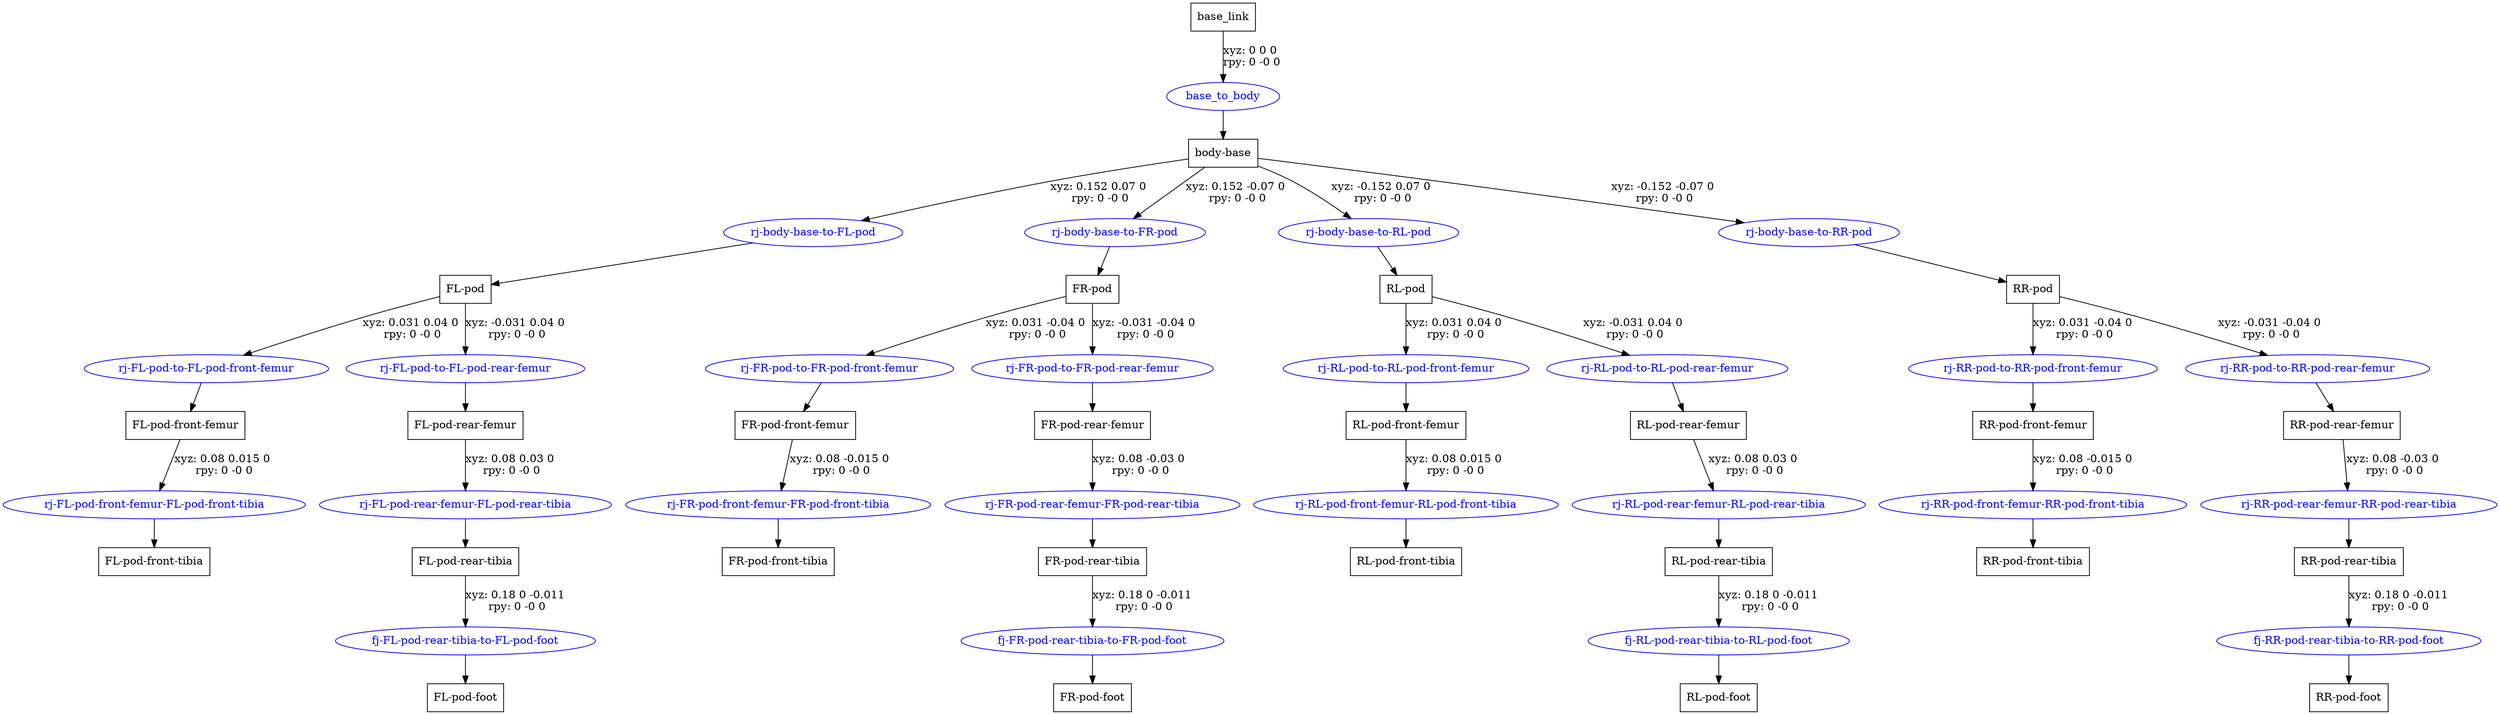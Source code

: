 digraph G {
node [shape=box];
"base_link" [label="base_link"];
"body-base" [label="body-base"];
"FL-pod" [label="FL-pod"];
"FL-pod-front-femur" [label="FL-pod-front-femur"];
"FL-pod-front-tibia" [label="FL-pod-front-tibia"];
"FL-pod-rear-femur" [label="FL-pod-rear-femur"];
"FL-pod-rear-tibia" [label="FL-pod-rear-tibia"];
"FL-pod-foot" [label="FL-pod-foot"];
"FR-pod" [label="FR-pod"];
"FR-pod-front-femur" [label="FR-pod-front-femur"];
"FR-pod-front-tibia" [label="FR-pod-front-tibia"];
"FR-pod-rear-femur" [label="FR-pod-rear-femur"];
"FR-pod-rear-tibia" [label="FR-pod-rear-tibia"];
"FR-pod-foot" [label="FR-pod-foot"];
"RL-pod" [label="RL-pod"];
"RL-pod-front-femur" [label="RL-pod-front-femur"];
"RL-pod-front-tibia" [label="RL-pod-front-tibia"];
"RL-pod-rear-femur" [label="RL-pod-rear-femur"];
"RL-pod-rear-tibia" [label="RL-pod-rear-tibia"];
"RL-pod-foot" [label="RL-pod-foot"];
"RR-pod" [label="RR-pod"];
"RR-pod-front-femur" [label="RR-pod-front-femur"];
"RR-pod-front-tibia" [label="RR-pod-front-tibia"];
"RR-pod-rear-femur" [label="RR-pod-rear-femur"];
"RR-pod-rear-tibia" [label="RR-pod-rear-tibia"];
"RR-pod-foot" [label="RR-pod-foot"];
node [shape=ellipse, color=blue, fontcolor=blue];
"base_link" -> "base_to_body" [label="xyz: 0 0 0 \nrpy: 0 -0 0"]
"base_to_body" -> "body-base"
"body-base" -> "rj-body-base-to-FL-pod" [label="xyz: 0.152 0.07 0 \nrpy: 0 -0 0"]
"rj-body-base-to-FL-pod" -> "FL-pod"
"FL-pod" -> "rj-FL-pod-to-FL-pod-front-femur" [label="xyz: 0.031 0.04 0 \nrpy: 0 -0 0"]
"rj-FL-pod-to-FL-pod-front-femur" -> "FL-pod-front-femur"
"FL-pod-front-femur" -> "rj-FL-pod-front-femur-FL-pod-front-tibia" [label="xyz: 0.08 0.015 0 \nrpy: 0 -0 0"]
"rj-FL-pod-front-femur-FL-pod-front-tibia" -> "FL-pod-front-tibia"
"FL-pod" -> "rj-FL-pod-to-FL-pod-rear-femur" [label="xyz: -0.031 0.04 0 \nrpy: 0 -0 0"]
"rj-FL-pod-to-FL-pod-rear-femur" -> "FL-pod-rear-femur"
"FL-pod-rear-femur" -> "rj-FL-pod-rear-femur-FL-pod-rear-tibia" [label="xyz: 0.08 0.03 0 \nrpy: 0 -0 0"]
"rj-FL-pod-rear-femur-FL-pod-rear-tibia" -> "FL-pod-rear-tibia"
"FL-pod-rear-tibia" -> "fj-FL-pod-rear-tibia-to-FL-pod-foot" [label="xyz: 0.18 0 -0.011 \nrpy: 0 -0 0"]
"fj-FL-pod-rear-tibia-to-FL-pod-foot" -> "FL-pod-foot"
"body-base" -> "rj-body-base-to-FR-pod" [label="xyz: 0.152 -0.07 0 \nrpy: 0 -0 0"]
"rj-body-base-to-FR-pod" -> "FR-pod"
"FR-pod" -> "rj-FR-pod-to-FR-pod-front-femur" [label="xyz: 0.031 -0.04 0 \nrpy: 0 -0 0"]
"rj-FR-pod-to-FR-pod-front-femur" -> "FR-pod-front-femur"
"FR-pod-front-femur" -> "rj-FR-pod-front-femur-FR-pod-front-tibia" [label="xyz: 0.08 -0.015 0 \nrpy: 0 -0 0"]
"rj-FR-pod-front-femur-FR-pod-front-tibia" -> "FR-pod-front-tibia"
"FR-pod" -> "rj-FR-pod-to-FR-pod-rear-femur" [label="xyz: -0.031 -0.04 0 \nrpy: 0 -0 0"]
"rj-FR-pod-to-FR-pod-rear-femur" -> "FR-pod-rear-femur"
"FR-pod-rear-femur" -> "rj-FR-pod-rear-femur-FR-pod-rear-tibia" [label="xyz: 0.08 -0.03 0 \nrpy: 0 -0 0"]
"rj-FR-pod-rear-femur-FR-pod-rear-tibia" -> "FR-pod-rear-tibia"
"FR-pod-rear-tibia" -> "fj-FR-pod-rear-tibia-to-FR-pod-foot" [label="xyz: 0.18 0 -0.011 \nrpy: 0 -0 0"]
"fj-FR-pod-rear-tibia-to-FR-pod-foot" -> "FR-pod-foot"
"body-base" -> "rj-body-base-to-RL-pod" [label="xyz: -0.152 0.07 0 \nrpy: 0 -0 0"]
"rj-body-base-to-RL-pod" -> "RL-pod"
"RL-pod" -> "rj-RL-pod-to-RL-pod-front-femur" [label="xyz: 0.031 0.04 0 \nrpy: 0 -0 0"]
"rj-RL-pod-to-RL-pod-front-femur" -> "RL-pod-front-femur"
"RL-pod-front-femur" -> "rj-RL-pod-front-femur-RL-pod-front-tibia" [label="xyz: 0.08 0.015 0 \nrpy: 0 -0 0"]
"rj-RL-pod-front-femur-RL-pod-front-tibia" -> "RL-pod-front-tibia"
"RL-pod" -> "rj-RL-pod-to-RL-pod-rear-femur" [label="xyz: -0.031 0.04 0 \nrpy: 0 -0 0"]
"rj-RL-pod-to-RL-pod-rear-femur" -> "RL-pod-rear-femur"
"RL-pod-rear-femur" -> "rj-RL-pod-rear-femur-RL-pod-rear-tibia" [label="xyz: 0.08 0.03 0 \nrpy: 0 -0 0"]
"rj-RL-pod-rear-femur-RL-pod-rear-tibia" -> "RL-pod-rear-tibia"
"RL-pod-rear-tibia" -> "fj-RL-pod-rear-tibia-to-RL-pod-foot" [label="xyz: 0.18 0 -0.011 \nrpy: 0 -0 0"]
"fj-RL-pod-rear-tibia-to-RL-pod-foot" -> "RL-pod-foot"
"body-base" -> "rj-body-base-to-RR-pod" [label="xyz: -0.152 -0.07 0 \nrpy: 0 -0 0"]
"rj-body-base-to-RR-pod" -> "RR-pod"
"RR-pod" -> "rj-RR-pod-to-RR-pod-front-femur" [label="xyz: 0.031 -0.04 0 \nrpy: 0 -0 0"]
"rj-RR-pod-to-RR-pod-front-femur" -> "RR-pod-front-femur"
"RR-pod-front-femur" -> "rj-RR-pod-front-femur-RR-pod-front-tibia" [label="xyz: 0.08 -0.015 0 \nrpy: 0 -0 0"]
"rj-RR-pod-front-femur-RR-pod-front-tibia" -> "RR-pod-front-tibia"
"RR-pod" -> "rj-RR-pod-to-RR-pod-rear-femur" [label="xyz: -0.031 -0.04 0 \nrpy: 0 -0 0"]
"rj-RR-pod-to-RR-pod-rear-femur" -> "RR-pod-rear-femur"
"RR-pod-rear-femur" -> "rj-RR-pod-rear-femur-RR-pod-rear-tibia" [label="xyz: 0.08 -0.03 0 \nrpy: 0 -0 0"]
"rj-RR-pod-rear-femur-RR-pod-rear-tibia" -> "RR-pod-rear-tibia"
"RR-pod-rear-tibia" -> "fj-RR-pod-rear-tibia-to-RR-pod-foot" [label="xyz: 0.18 0 -0.011 \nrpy: 0 -0 0"]
"fj-RR-pod-rear-tibia-to-RR-pod-foot" -> "RR-pod-foot"
}
